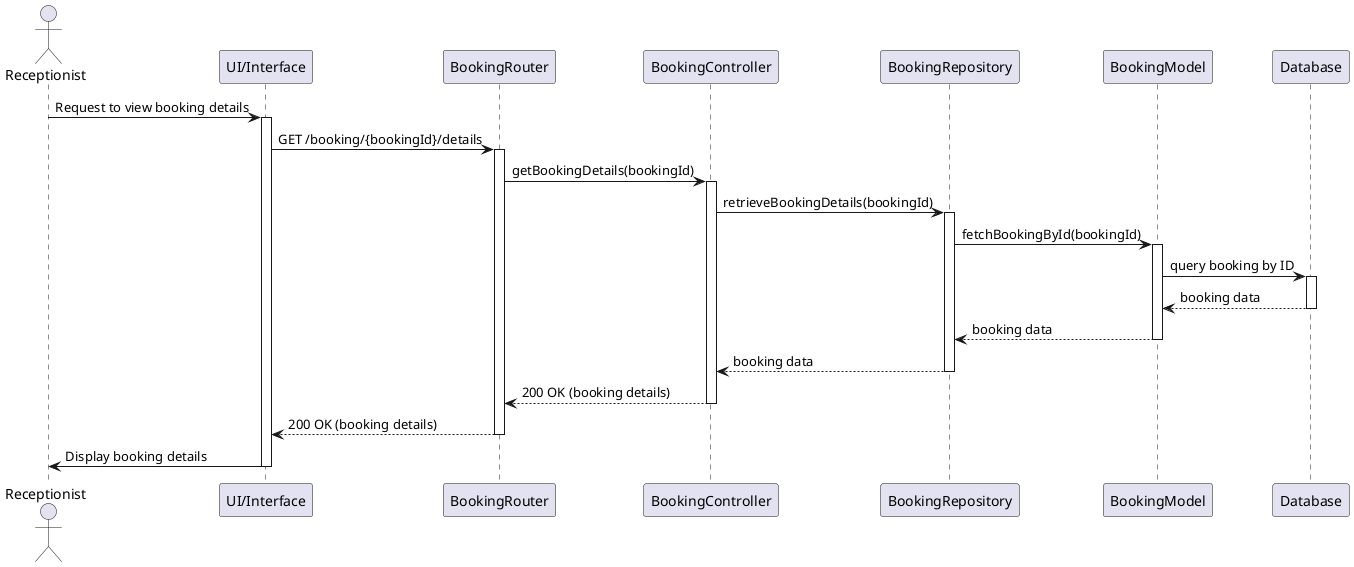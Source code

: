 @startuml
actor Receptionist
participant "UI/Interface" as UI
participant "BookingRouter" as Router
participant "BookingController" as Controller
participant "BookingRepository" as Repository
participant "BookingModel" as BookingModel
participant "Database" as DB

Receptionist -> UI: Request to view booking details
activate UI
UI -> Router: GET /booking/{bookingId}/details
activate Router
Router -> Controller: getBookingDetails(bookingId)
activate Controller
Controller -> Repository: retrieveBookingDetails(bookingId)
activate Repository

Repository -> BookingModel: fetchBookingById(bookingId)
activate BookingModel
BookingModel -> DB: query booking by ID
activate DB
DB --> BookingModel: booking data
deactivate DB
BookingModel --> Repository: booking data
deactivate BookingModel
Repository --> Controller: booking data
deactivate Repository

Controller --> Router: 200 OK (booking details)
deactivate Controller
Router --> UI: 200 OK (booking details)
deactivate Router
UI -> Receptionist: Display booking details
deactivate UI
@enduml
